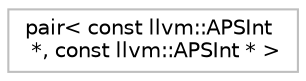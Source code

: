 digraph "Graphical Class Hierarchy"
{
 // LATEX_PDF_SIZE
  bgcolor="transparent";
  edge [fontname="Helvetica",fontsize="10",labelfontname="Helvetica",labelfontsize="10"];
  node [fontname="Helvetica",fontsize="10",shape=record];
  rankdir="LR";
  Node0 [label="pair\< const llvm::APSInt\l *, const llvm::APSInt * \>",height=0.2,width=0.4,color="grey75",tooltip=" "];
}
